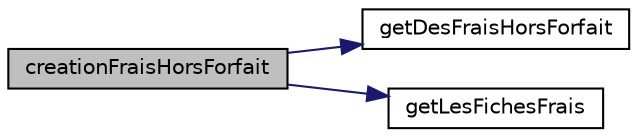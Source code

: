 digraph "creationFraisHorsForfait"
{
 // LATEX_PDF_SIZE
  edge [fontname="Helvetica",fontsize="10",labelfontname="Helvetica",labelfontsize="10"];
  node [fontname="Helvetica",fontsize="10",shape=record];
  rankdir="LR";
  Node8 [label="creationFraisHorsForfait",height=0.2,width=0.4,color="black", fillcolor="grey75", style="filled", fontcolor="black",tooltip=" "];
  Node8 -> Node9 [color="midnightblue",fontsize="10",style="solid",fontname="Helvetica"];
  Node9 [label="getDesFraisHorsForfait",height=0.2,width=0.4,color="black", fillcolor="white", style="filled",URL="$fonctions_8php.html#ae0eddc9c28d0ed7a68aa28fa98a6f214",tooltip=" "];
  Node8 -> Node10 [color="midnightblue",fontsize="10",style="solid",fontname="Helvetica"];
  Node10 [label="getLesFichesFrais",height=0.2,width=0.4,color="black", fillcolor="white", style="filled",URL="$fonctions_8php.html#a4ddda167f959ca116a8a3e6eeb90fa9e",tooltip=" "];
}
